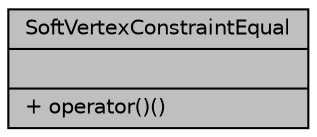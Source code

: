 digraph "SoftVertexConstraintEqual"
{
 // INTERACTIVE_SVG=YES
 // LATEX_PDF_SIZE
  edge [fontname="Helvetica",fontsize="10",labelfontname="Helvetica",labelfontsize="10"];
  node [fontname="Helvetica",fontsize="10",shape=record];
  Node1 [label="{SoftVertexConstraintEqual\n||+ operator()()\l}",height=0.2,width=0.4,color="black", fillcolor="grey75", style="filled", fontcolor="black",tooltip=" "];
}
